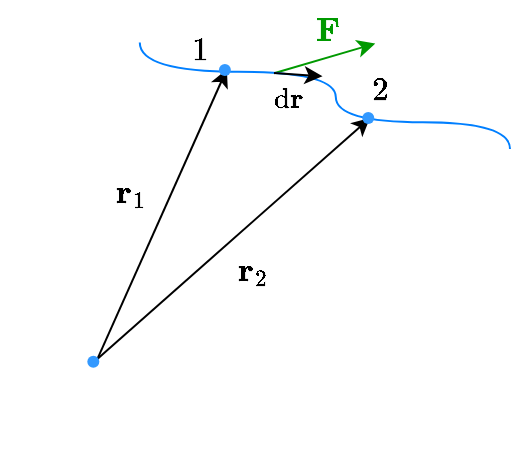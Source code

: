 <mxfile version="26.2.2">
  <diagram name="Pagina-1" id="DTar84M0DspbJeei1Cwl">
    <mxGraphModel dx="571" dy="336" grid="1" gridSize="10" guides="1" tooltips="1" connect="1" arrows="1" fold="1" page="1" pageScale="1" pageWidth="827" pageHeight="1169" math="1" shadow="0">
      <root>
        <mxCell id="0" />
        <mxCell id="1" parent="0" />
        <mxCell id="HwC-rOaYZ4Hntt-wG4QI-14" value="" style="group" parent="1" vertex="1" connectable="0">
          <mxGeometry x="260" y="181" width="245" height="226" as="geometry" />
        </mxCell>
        <mxCell id="HwC-rOaYZ4Hntt-wG4QI-12" value="$$\mathbf{F}$$" style="text;html=1;align=center;verticalAlign=middle;resizable=0;points=[];autosize=1;strokeColor=none;fillColor=none;fontSize=14;fontColor=#009900;" parent="HwC-rOaYZ4Hntt-wG4QI-14" vertex="1">
          <mxGeometry x="94.002" width="120" height="30" as="geometry" />
        </mxCell>
        <mxCell id="HwC-rOaYZ4Hntt-wG4QI-10" value="$$2$$" style="text;html=1;align=center;verticalAlign=middle;resizable=0;points=[];autosize=1;strokeColor=none;fillColor=none;fontSize=14;" parent="HwC-rOaYZ4Hntt-wG4QI-14" vertex="1">
          <mxGeometry x="150.003" y="29.998" width="60" height="30" as="geometry" />
        </mxCell>
        <mxCell id="HwC-rOaYZ4Hntt-wG4QI-20" value="$$\mathrm{d}\mathbf{r}$$" style="text;html=1;align=center;verticalAlign=middle;resizable=0;points=[];autosize=1;strokeColor=none;fillColor=none;" parent="HwC-rOaYZ4Hntt-wG4QI-14" vertex="1">
          <mxGeometry x="54" y="34.56" width="160" height="30" as="geometry" />
        </mxCell>
        <mxCell id="HwC-rOaYZ4Hntt-wG4QI-15" value="$$1$$" style="text;html=1;align=center;verticalAlign=middle;resizable=0;points=[];autosize=1;strokeColor=none;fillColor=none;fontSize=14;" parent="HwC-rOaYZ4Hntt-wG4QI-14" vertex="1">
          <mxGeometry x="60.003" y="9.548" width="60" height="30" as="geometry" />
        </mxCell>
        <mxCell id="HwC-rOaYZ4Hntt-wG4QI-1" value="" style="endArrow=classic;html=1;rounded=0;exitX=0.5;exitY=0.6;exitDx=0;exitDy=0;exitPerimeter=0;strokeColor=#009900;entryX=1.004;entryY=0.692;entryDx=0;entryDy=0;entryPerimeter=0;" parent="HwC-rOaYZ4Hntt-wG4QI-14" edge="1">
          <mxGeometry width="50" height="50" relative="1" as="geometry">
            <mxPoint x="126.996" y="36.66" as="sourcePoint" />
            <mxPoint x="177.622" y="21.76" as="targetPoint" />
          </mxGeometry>
        </mxCell>
        <mxCell id="HwC-rOaYZ4Hntt-wG4QI-3" value="" style="endArrow=classic;html=1;rounded=0;" parent="HwC-rOaYZ4Hntt-wG4QI-14" edge="1">
          <mxGeometry width="50" height="50" relative="1" as="geometry">
            <mxPoint x="38.111" y="180.8" as="sourcePoint" />
            <mxPoint x="103.444" y="34.565" as="targetPoint" />
          </mxGeometry>
        </mxCell>
        <mxCell id="HwC-rOaYZ4Hntt-wG4QI-4" value="" style="endArrow=classic;html=1;rounded=0;" parent="HwC-rOaYZ4Hntt-wG4QI-14" edge="1">
          <mxGeometry width="50" height="50" relative="1" as="geometry">
            <mxPoint x="38.111" y="180" as="sourcePoint" />
            <mxPoint x="175" y="59" as="targetPoint" />
          </mxGeometry>
        </mxCell>
        <mxCell id="HwC-rOaYZ4Hntt-wG4QI-5" value="" style="endArrow=none;html=1;rounded=0;edgeStyle=orthogonalEdgeStyle;curved=1;strokeColor=#007FFF;" parent="HwC-rOaYZ4Hntt-wG4QI-14" edge="1">
          <mxGeometry width="50" height="50" relative="1" as="geometry">
            <mxPoint x="59.889" y="21.271" as="sourcePoint" />
            <mxPoint x="245" y="74.447" as="targetPoint" />
            <Array as="points">
              <mxPoint x="59.889" y="35.894" />
              <mxPoint x="157.889" y="35.894" />
              <mxPoint x="157.889" y="61.153" />
              <mxPoint x="245" y="61.153" />
            </Array>
          </mxGeometry>
        </mxCell>
        <mxCell id="HwC-rOaYZ4Hntt-wG4QI-6" value="" style="ellipse;whiteSpace=wrap;html=1;aspect=fixed;strokeColor=none;fillColor=#3399FF;" parent="HwC-rOaYZ4Hntt-wG4QI-14" vertex="1">
          <mxGeometry x="99.45" y="31.998" width="6" height="6" as="geometry" />
        </mxCell>
        <mxCell id="HwC-rOaYZ4Hntt-wG4QI-7" value="" style="ellipse;whiteSpace=wrap;html=1;aspect=fixed;strokeColor=none;fillColor=#3399FF;" parent="HwC-rOaYZ4Hntt-wG4QI-14" vertex="1">
          <mxGeometry x="171.136" y="56.004" width="6" height="6" as="geometry" />
        </mxCell>
        <mxCell id="HwC-rOaYZ4Hntt-wG4QI-8" value="" style="ellipse;whiteSpace=wrap;html=1;aspect=fixed;strokeColor=none;fillColor=#3399FF;" parent="HwC-rOaYZ4Hntt-wG4QI-14" vertex="1">
          <mxGeometry x="33.667" y="177.824" width="6" height="6" as="geometry" />
        </mxCell>
        <mxCell id="HwC-rOaYZ4Hntt-wG4QI-9" value="$$\mathbf{r}_{2}$$" style="text;html=1;align=center;verticalAlign=middle;resizable=0;points=[];autosize=1;strokeColor=none;fillColor=none;fontSize=14;" parent="HwC-rOaYZ4Hntt-wG4QI-14" vertex="1">
          <mxGeometry x="46.224" y="119.995" width="140" height="30" as="geometry" />
        </mxCell>
        <mxCell id="HwC-rOaYZ4Hntt-wG4QI-11" value="$$\mathbf{r}_1$$" style="text;html=1;align=center;verticalAlign=middle;resizable=0;points=[];autosize=1;strokeColor=none;fillColor=none;fontSize=14;" parent="HwC-rOaYZ4Hntt-wG4QI-14" vertex="1">
          <mxGeometry x="-10" y="81.094" width="130" height="30" as="geometry" />
        </mxCell>
        <mxCell id="HwC-rOaYZ4Hntt-wG4QI-19" value="" style="endArrow=classic;html=1;rounded=0;exitX=0.5;exitY=0.6;exitDx=0;exitDy=0;exitPerimeter=0;strokeColor=#000000;entryX=0.021;entryY=0.272;entryDx=0;entryDy=0;entryPerimeter=0;" parent="HwC-rOaYZ4Hntt-wG4QI-14" edge="1">
          <mxGeometry width="50" height="50" relative="1" as="geometry">
            <mxPoint x="126.996" y="36.55" as="sourcePoint" />
            <mxPoint x="151.263" y="38.158" as="targetPoint" />
          </mxGeometry>
        </mxCell>
      </root>
    </mxGraphModel>
  </diagram>
</mxfile>

